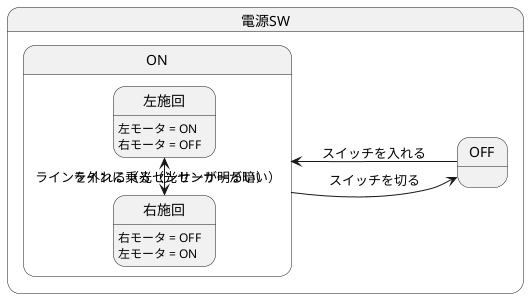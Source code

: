 @startuml 演習6-5-3
left to right direction
state 電源SW.ON{
右施回 -> 左施回 : ラインを外れる（光センサーが明るい）
右施回 : 右モータ = OFF
左施回 : 左モータ = ON
左施回 -> 右施回 : ラインに乗る（光センサーが暗い）
右施回 : 左モータ = ON
左施回 : 右モータ = OFF
}
電源SW.OFF --> 電源SW.ON : スイッチを入れる
電源SW.ON --> 電源SW.OFF : スイッチを切る
@enduml
